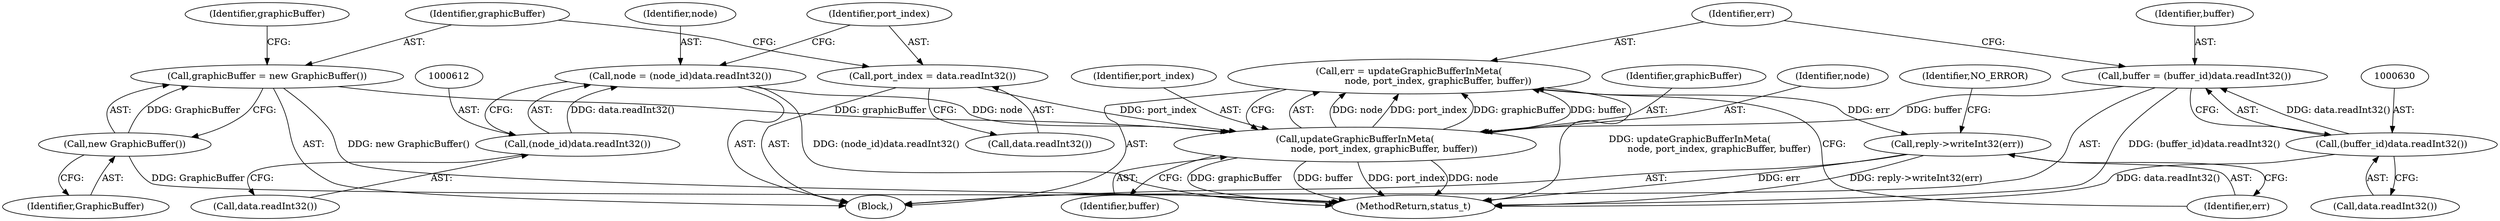 digraph "0_Android_295c883fe3105b19bcd0f9e07d54c6b589fc5bff@API" {
"1000633" [label="(Call,err = updateGraphicBufferInMeta(\n                    node, port_index, graphicBuffer, buffer))"];
"1000635" [label="(Call,updateGraphicBufferInMeta(\n                    node, port_index, graphicBuffer, buffer))"];
"1000609" [label="(Call,node = (node_id)data.readInt32())"];
"1000611" [label="(Call,(node_id)data.readInt32())"];
"1000615" [label="(Call,port_index = data.readInt32())"];
"1000619" [label="(Call,graphicBuffer = new GraphicBuffer())"];
"1000621" [label="(Call,new GraphicBuffer())"];
"1000627" [label="(Call,buffer = (buffer_id)data.readInt32())"];
"1000629" [label="(Call,(buffer_id)data.readInt32())"];
"1000640" [label="(Call,reply->writeInt32(err))"];
"1000637" [label="(Identifier,port_index)"];
"1000616" [label="(Identifier,port_index)"];
"1000609" [label="(Call,node = (node_id)data.readInt32())"];
"1001214" [label="(MethodReturn,status_t)"];
"1000615" [label="(Call,port_index = data.readInt32())"];
"1000603" [label="(Block,)"];
"1000638" [label="(Identifier,graphicBuffer)"];
"1000633" [label="(Call,err = updateGraphicBufferInMeta(\n                    node, port_index, graphicBuffer, buffer))"];
"1000617" [label="(Call,data.readInt32())"];
"1000610" [label="(Identifier,node)"];
"1000625" [label="(Identifier,graphicBuffer)"];
"1000622" [label="(Identifier,GraphicBuffer)"];
"1000627" [label="(Call,buffer = (buffer_id)data.readInt32())"];
"1000636" [label="(Identifier,node)"];
"1000631" [label="(Call,data.readInt32())"];
"1000620" [label="(Identifier,graphicBuffer)"];
"1000628" [label="(Identifier,buffer)"];
"1000641" [label="(Identifier,err)"];
"1000635" [label="(Call,updateGraphicBufferInMeta(\n                    node, port_index, graphicBuffer, buffer))"];
"1000629" [label="(Call,(buffer_id)data.readInt32())"];
"1000619" [label="(Call,graphicBuffer = new GraphicBuffer())"];
"1000634" [label="(Identifier,err)"];
"1000643" [label="(Identifier,NO_ERROR)"];
"1000621" [label="(Call,new GraphicBuffer())"];
"1000639" [label="(Identifier,buffer)"];
"1000640" [label="(Call,reply->writeInt32(err))"];
"1000613" [label="(Call,data.readInt32())"];
"1000611" [label="(Call,(node_id)data.readInt32())"];
"1000633" -> "1000603"  [label="AST: "];
"1000633" -> "1000635"  [label="CFG: "];
"1000634" -> "1000633"  [label="AST: "];
"1000635" -> "1000633"  [label="AST: "];
"1000641" -> "1000633"  [label="CFG: "];
"1000633" -> "1001214"  [label="DDG: updateGraphicBufferInMeta(\n                    node, port_index, graphicBuffer, buffer)"];
"1000635" -> "1000633"  [label="DDG: node"];
"1000635" -> "1000633"  [label="DDG: port_index"];
"1000635" -> "1000633"  [label="DDG: graphicBuffer"];
"1000635" -> "1000633"  [label="DDG: buffer"];
"1000633" -> "1000640"  [label="DDG: err"];
"1000635" -> "1000639"  [label="CFG: "];
"1000636" -> "1000635"  [label="AST: "];
"1000637" -> "1000635"  [label="AST: "];
"1000638" -> "1000635"  [label="AST: "];
"1000639" -> "1000635"  [label="AST: "];
"1000635" -> "1001214"  [label="DDG: graphicBuffer"];
"1000635" -> "1001214"  [label="DDG: buffer"];
"1000635" -> "1001214"  [label="DDG: port_index"];
"1000635" -> "1001214"  [label="DDG: node"];
"1000609" -> "1000635"  [label="DDG: node"];
"1000615" -> "1000635"  [label="DDG: port_index"];
"1000619" -> "1000635"  [label="DDG: graphicBuffer"];
"1000627" -> "1000635"  [label="DDG: buffer"];
"1000609" -> "1000603"  [label="AST: "];
"1000609" -> "1000611"  [label="CFG: "];
"1000610" -> "1000609"  [label="AST: "];
"1000611" -> "1000609"  [label="AST: "];
"1000616" -> "1000609"  [label="CFG: "];
"1000609" -> "1001214"  [label="DDG: (node_id)data.readInt32()"];
"1000611" -> "1000609"  [label="DDG: data.readInt32()"];
"1000611" -> "1000613"  [label="CFG: "];
"1000612" -> "1000611"  [label="AST: "];
"1000613" -> "1000611"  [label="AST: "];
"1000615" -> "1000603"  [label="AST: "];
"1000615" -> "1000617"  [label="CFG: "];
"1000616" -> "1000615"  [label="AST: "];
"1000617" -> "1000615"  [label="AST: "];
"1000620" -> "1000615"  [label="CFG: "];
"1000619" -> "1000603"  [label="AST: "];
"1000619" -> "1000621"  [label="CFG: "];
"1000620" -> "1000619"  [label="AST: "];
"1000621" -> "1000619"  [label="AST: "];
"1000625" -> "1000619"  [label="CFG: "];
"1000619" -> "1001214"  [label="DDG: new GraphicBuffer()"];
"1000621" -> "1000619"  [label="DDG: GraphicBuffer"];
"1000621" -> "1000622"  [label="CFG: "];
"1000622" -> "1000621"  [label="AST: "];
"1000621" -> "1001214"  [label="DDG: GraphicBuffer"];
"1000627" -> "1000603"  [label="AST: "];
"1000627" -> "1000629"  [label="CFG: "];
"1000628" -> "1000627"  [label="AST: "];
"1000629" -> "1000627"  [label="AST: "];
"1000634" -> "1000627"  [label="CFG: "];
"1000627" -> "1001214"  [label="DDG: (buffer_id)data.readInt32()"];
"1000629" -> "1000627"  [label="DDG: data.readInt32()"];
"1000629" -> "1000631"  [label="CFG: "];
"1000630" -> "1000629"  [label="AST: "];
"1000631" -> "1000629"  [label="AST: "];
"1000629" -> "1001214"  [label="DDG: data.readInt32()"];
"1000640" -> "1000603"  [label="AST: "];
"1000640" -> "1000641"  [label="CFG: "];
"1000641" -> "1000640"  [label="AST: "];
"1000643" -> "1000640"  [label="CFG: "];
"1000640" -> "1001214"  [label="DDG: err"];
"1000640" -> "1001214"  [label="DDG: reply->writeInt32(err)"];
}
